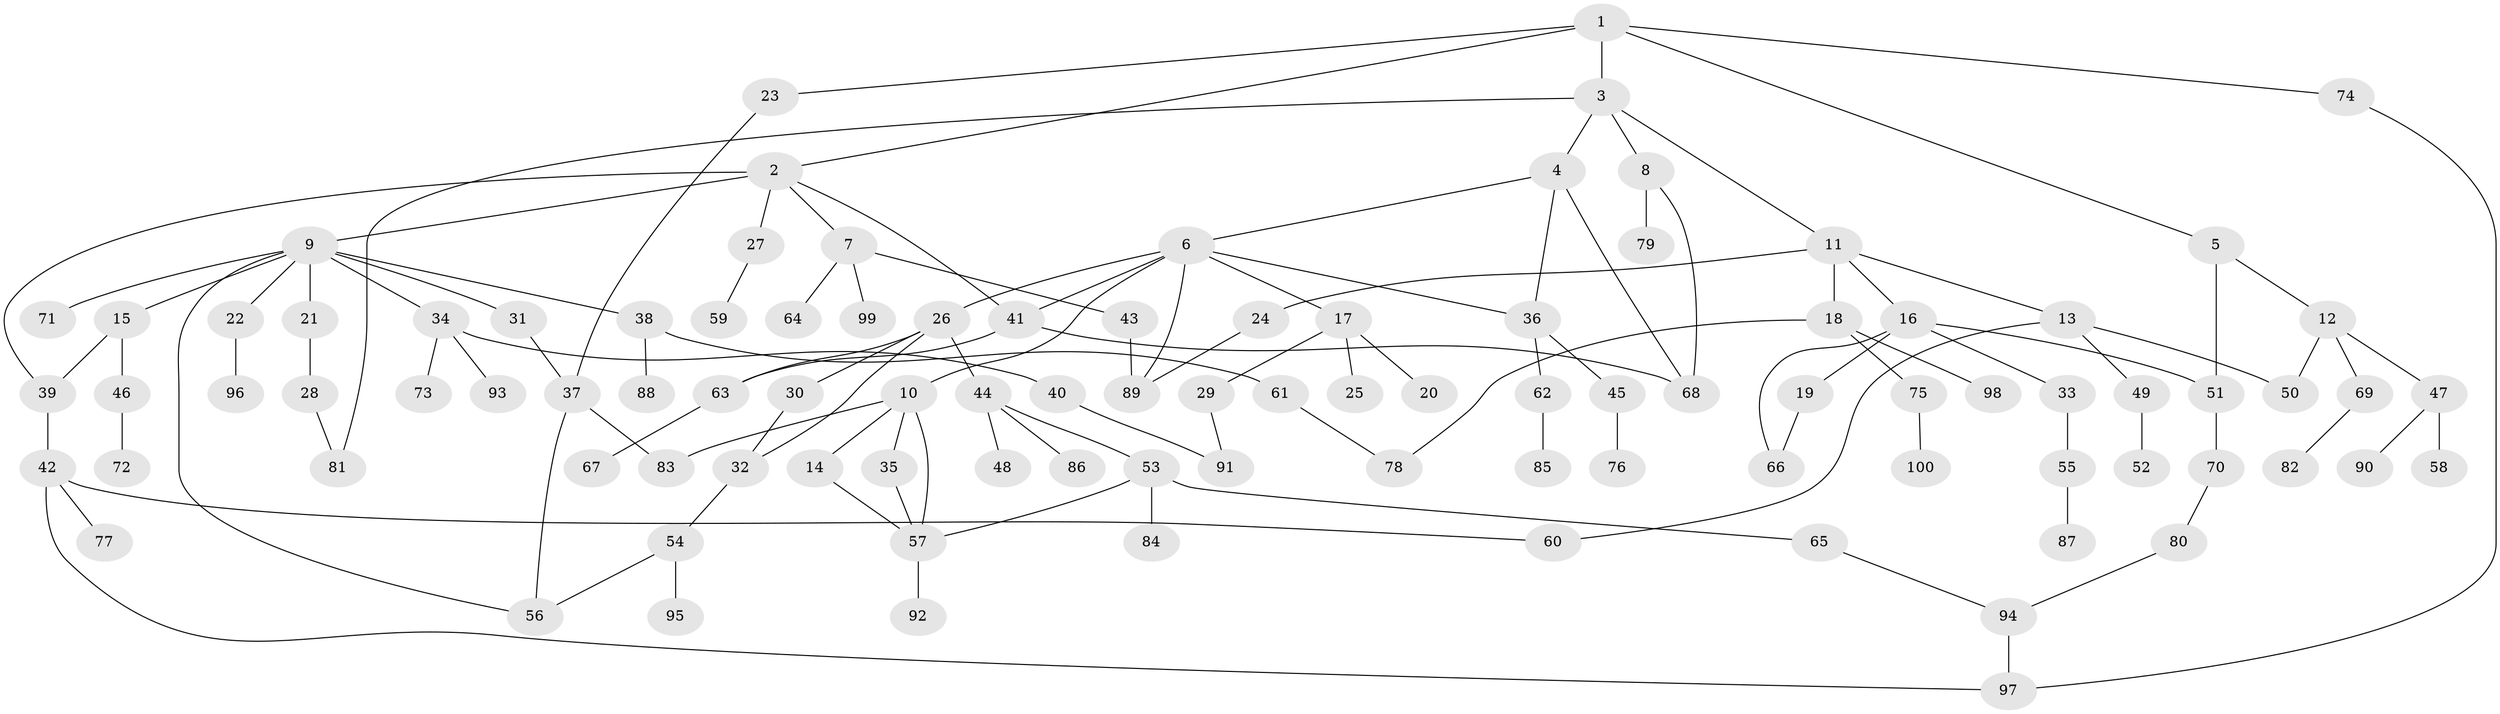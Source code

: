 // Generated by graph-tools (version 1.1) at 2025/38/02/21/25 10:38:52]
// undirected, 100 vertices, 125 edges
graph export_dot {
graph [start="1"]
  node [color=gray90,style=filled];
  1;
  2;
  3;
  4;
  5;
  6;
  7;
  8;
  9;
  10;
  11;
  12;
  13;
  14;
  15;
  16;
  17;
  18;
  19;
  20;
  21;
  22;
  23;
  24;
  25;
  26;
  27;
  28;
  29;
  30;
  31;
  32;
  33;
  34;
  35;
  36;
  37;
  38;
  39;
  40;
  41;
  42;
  43;
  44;
  45;
  46;
  47;
  48;
  49;
  50;
  51;
  52;
  53;
  54;
  55;
  56;
  57;
  58;
  59;
  60;
  61;
  62;
  63;
  64;
  65;
  66;
  67;
  68;
  69;
  70;
  71;
  72;
  73;
  74;
  75;
  76;
  77;
  78;
  79;
  80;
  81;
  82;
  83;
  84;
  85;
  86;
  87;
  88;
  89;
  90;
  91;
  92;
  93;
  94;
  95;
  96;
  97;
  98;
  99;
  100;
  1 -- 2;
  1 -- 3;
  1 -- 5;
  1 -- 23;
  1 -- 74;
  2 -- 7;
  2 -- 9;
  2 -- 27;
  2 -- 41;
  2 -- 39;
  3 -- 4;
  3 -- 8;
  3 -- 11;
  3 -- 81;
  4 -- 6;
  4 -- 68;
  4 -- 36;
  5 -- 12;
  5 -- 51;
  6 -- 10;
  6 -- 17;
  6 -- 26;
  6 -- 36;
  6 -- 41;
  6 -- 89;
  7 -- 43;
  7 -- 64;
  7 -- 99;
  8 -- 68;
  8 -- 79;
  9 -- 15;
  9 -- 21;
  9 -- 22;
  9 -- 31;
  9 -- 34;
  9 -- 38;
  9 -- 71;
  9 -- 56;
  10 -- 14;
  10 -- 35;
  10 -- 83;
  10 -- 57;
  11 -- 13;
  11 -- 16;
  11 -- 18;
  11 -- 24;
  12 -- 47;
  12 -- 50;
  12 -- 69;
  13 -- 49;
  13 -- 50;
  13 -- 60;
  14 -- 57;
  15 -- 39;
  15 -- 46;
  16 -- 19;
  16 -- 33;
  16 -- 51;
  16 -- 66;
  17 -- 20;
  17 -- 25;
  17 -- 29;
  18 -- 75;
  18 -- 98;
  18 -- 78;
  19 -- 66;
  21 -- 28;
  22 -- 96;
  23 -- 37;
  24 -- 89;
  26 -- 30;
  26 -- 44;
  26 -- 63;
  26 -- 32;
  27 -- 59;
  28 -- 81;
  29 -- 91;
  30 -- 32;
  31 -- 37;
  32 -- 54;
  33 -- 55;
  34 -- 40;
  34 -- 73;
  34 -- 93;
  35 -- 57;
  36 -- 45;
  36 -- 62;
  37 -- 56;
  37 -- 83;
  38 -- 61;
  38 -- 88;
  39 -- 42;
  40 -- 91;
  41 -- 68;
  41 -- 63;
  42 -- 60;
  42 -- 77;
  42 -- 97;
  43 -- 89;
  44 -- 48;
  44 -- 53;
  44 -- 86;
  45 -- 76;
  46 -- 72;
  47 -- 58;
  47 -- 90;
  49 -- 52;
  51 -- 70;
  53 -- 65;
  53 -- 84;
  53 -- 57;
  54 -- 95;
  54 -- 56;
  55 -- 87;
  57 -- 92;
  61 -- 78;
  62 -- 85;
  63 -- 67;
  65 -- 94;
  69 -- 82;
  70 -- 80;
  74 -- 97;
  75 -- 100;
  80 -- 94;
  94 -- 97;
}
